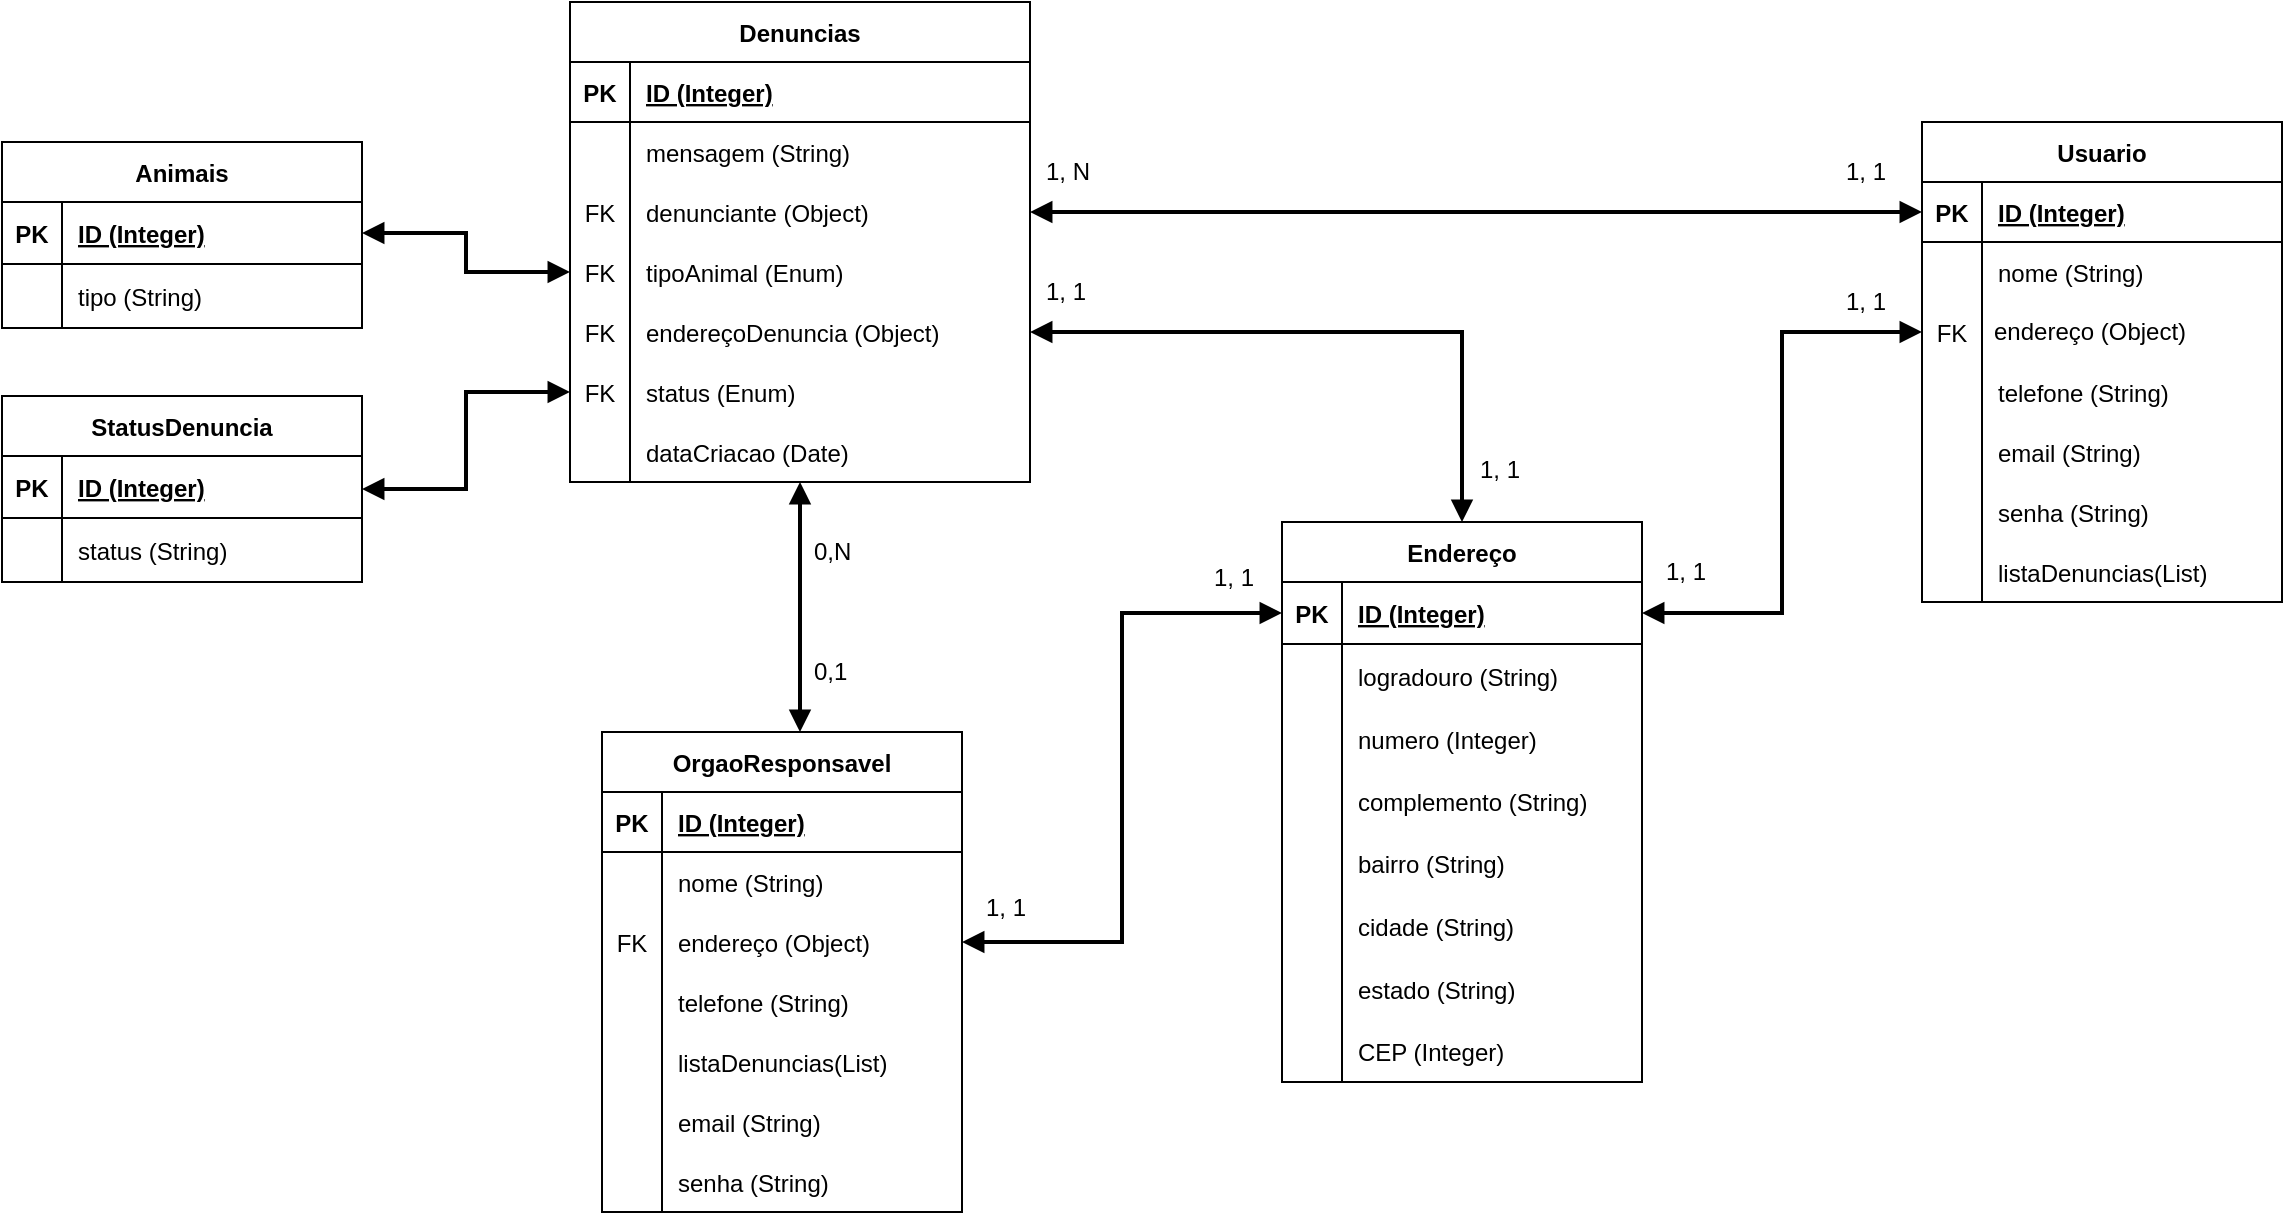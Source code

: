 <mxfile version="16.1.4" type="github">
  <diagram id="TsXn9Hv0aFUgr4kS93P1" name="Page-1">
    <mxGraphModel dx="1929" dy="621" grid="1" gridSize="10" guides="1" tooltips="1" connect="1" arrows="1" fold="1" page="1" pageScale="1" pageWidth="827" pageHeight="1169" math="0" shadow="0">
      <root>
        <mxCell id="0" />
        <mxCell id="1" parent="0" />
        <mxCell id="n1d80nuVyzLCu9cwNEAN-1" value="Denuncias" style="shape=table;startSize=30;container=1;collapsible=1;childLayout=tableLayout;fixedRows=1;rowLines=0;fontStyle=1;align=center;resizeLast=1;" vertex="1" parent="1">
          <mxGeometry x="94" y="100" width="230" height="240" as="geometry" />
        </mxCell>
        <mxCell id="n1d80nuVyzLCu9cwNEAN-2" value="" style="shape=partialRectangle;collapsible=0;dropTarget=0;pointerEvents=0;fillColor=none;top=0;left=0;bottom=1;right=0;points=[[0,0.5],[1,0.5]];portConstraint=eastwest;" vertex="1" parent="n1d80nuVyzLCu9cwNEAN-1">
          <mxGeometry y="30" width="230" height="30" as="geometry" />
        </mxCell>
        <mxCell id="n1d80nuVyzLCu9cwNEAN-3" value="PK" style="shape=partialRectangle;connectable=0;fillColor=none;top=0;left=0;bottom=0;right=0;fontStyle=1;overflow=hidden;" vertex="1" parent="n1d80nuVyzLCu9cwNEAN-2">
          <mxGeometry width="30" height="30" as="geometry">
            <mxRectangle width="30" height="30" as="alternateBounds" />
          </mxGeometry>
        </mxCell>
        <mxCell id="n1d80nuVyzLCu9cwNEAN-4" value="ID (Integer)" style="shape=partialRectangle;connectable=0;fillColor=none;top=0;left=0;bottom=0;right=0;align=left;spacingLeft=6;fontStyle=5;overflow=hidden;" vertex="1" parent="n1d80nuVyzLCu9cwNEAN-2">
          <mxGeometry x="30" width="200" height="30" as="geometry">
            <mxRectangle width="200" height="30" as="alternateBounds" />
          </mxGeometry>
        </mxCell>
        <mxCell id="n1d80nuVyzLCu9cwNEAN-5" value="" style="shape=partialRectangle;collapsible=0;dropTarget=0;pointerEvents=0;fillColor=none;top=0;left=0;bottom=0;right=0;points=[[0,0.5],[1,0.5]];portConstraint=eastwest;" vertex="1" parent="n1d80nuVyzLCu9cwNEAN-1">
          <mxGeometry y="60" width="230" height="30" as="geometry" />
        </mxCell>
        <mxCell id="n1d80nuVyzLCu9cwNEAN-6" value="" style="shape=partialRectangle;connectable=0;fillColor=none;top=0;left=0;bottom=0;right=0;editable=1;overflow=hidden;" vertex="1" parent="n1d80nuVyzLCu9cwNEAN-5">
          <mxGeometry width="30" height="30" as="geometry">
            <mxRectangle width="30" height="30" as="alternateBounds" />
          </mxGeometry>
        </mxCell>
        <mxCell id="n1d80nuVyzLCu9cwNEAN-7" value="mensagem (String)" style="shape=partialRectangle;connectable=0;fillColor=none;top=0;left=0;bottom=0;right=0;align=left;spacingLeft=6;overflow=hidden;" vertex="1" parent="n1d80nuVyzLCu9cwNEAN-5">
          <mxGeometry x="30" width="200" height="30" as="geometry">
            <mxRectangle width="200" height="30" as="alternateBounds" />
          </mxGeometry>
        </mxCell>
        <mxCell id="n1d80nuVyzLCu9cwNEAN-8" value="" style="shape=partialRectangle;collapsible=0;dropTarget=0;pointerEvents=0;fillColor=none;top=0;left=0;bottom=0;right=0;points=[[0,0.5],[1,0.5]];portConstraint=eastwest;" vertex="1" parent="n1d80nuVyzLCu9cwNEAN-1">
          <mxGeometry y="90" width="230" height="30" as="geometry" />
        </mxCell>
        <mxCell id="n1d80nuVyzLCu9cwNEAN-9" value="FK" style="shape=partialRectangle;connectable=0;fillColor=none;top=0;left=0;bottom=0;right=0;editable=1;overflow=hidden;" vertex="1" parent="n1d80nuVyzLCu9cwNEAN-8">
          <mxGeometry width="30" height="30" as="geometry">
            <mxRectangle width="30" height="30" as="alternateBounds" />
          </mxGeometry>
        </mxCell>
        <mxCell id="n1d80nuVyzLCu9cwNEAN-10" value="denunciante (Object)" style="shape=partialRectangle;connectable=0;fillColor=none;top=0;left=0;bottom=0;right=0;align=left;spacingLeft=6;overflow=hidden;" vertex="1" parent="n1d80nuVyzLCu9cwNEAN-8">
          <mxGeometry x="30" width="200" height="30" as="geometry">
            <mxRectangle width="200" height="30" as="alternateBounds" />
          </mxGeometry>
        </mxCell>
        <mxCell id="n1d80nuVyzLCu9cwNEAN-11" value="" style="shape=partialRectangle;collapsible=0;dropTarget=0;pointerEvents=0;fillColor=none;top=0;left=0;bottom=0;right=0;points=[[0,0.5],[1,0.5]];portConstraint=eastwest;" vertex="1" parent="n1d80nuVyzLCu9cwNEAN-1">
          <mxGeometry y="120" width="230" height="30" as="geometry" />
        </mxCell>
        <mxCell id="n1d80nuVyzLCu9cwNEAN-12" value="FK" style="shape=partialRectangle;connectable=0;fillColor=none;top=0;left=0;bottom=0;right=0;editable=1;overflow=hidden;" vertex="1" parent="n1d80nuVyzLCu9cwNEAN-11">
          <mxGeometry width="30" height="30" as="geometry">
            <mxRectangle width="30" height="30" as="alternateBounds" />
          </mxGeometry>
        </mxCell>
        <mxCell id="n1d80nuVyzLCu9cwNEAN-13" value="tipoAnimal (Enum)" style="shape=partialRectangle;connectable=0;fillColor=none;top=0;left=0;bottom=0;right=0;align=left;spacingLeft=6;overflow=hidden;" vertex="1" parent="n1d80nuVyzLCu9cwNEAN-11">
          <mxGeometry x="30" width="200" height="30" as="geometry">
            <mxRectangle width="200" height="30" as="alternateBounds" />
          </mxGeometry>
        </mxCell>
        <mxCell id="n1d80nuVyzLCu9cwNEAN-14" style="shape=partialRectangle;collapsible=0;dropTarget=0;pointerEvents=0;fillColor=none;top=0;left=0;bottom=0;right=0;points=[[0,0.5],[1,0.5]];portConstraint=eastwest;" vertex="1" parent="n1d80nuVyzLCu9cwNEAN-1">
          <mxGeometry y="150" width="230" height="30" as="geometry" />
        </mxCell>
        <mxCell id="n1d80nuVyzLCu9cwNEAN-15" value="FK" style="shape=partialRectangle;connectable=0;fillColor=none;top=0;left=0;bottom=0;right=0;editable=1;overflow=hidden;" vertex="1" parent="n1d80nuVyzLCu9cwNEAN-14">
          <mxGeometry width="30" height="30" as="geometry">
            <mxRectangle width="30" height="30" as="alternateBounds" />
          </mxGeometry>
        </mxCell>
        <mxCell id="n1d80nuVyzLCu9cwNEAN-16" value="endereçoDenuncia (Object)" style="shape=partialRectangle;connectable=0;fillColor=none;top=0;left=0;bottom=0;right=0;align=left;spacingLeft=6;overflow=hidden;" vertex="1" parent="n1d80nuVyzLCu9cwNEAN-14">
          <mxGeometry x="30" width="200" height="30" as="geometry">
            <mxRectangle width="200" height="30" as="alternateBounds" />
          </mxGeometry>
        </mxCell>
        <mxCell id="n1d80nuVyzLCu9cwNEAN-17" style="shape=partialRectangle;collapsible=0;dropTarget=0;pointerEvents=0;fillColor=none;top=0;left=0;bottom=0;right=0;points=[[0,0.5],[1,0.5]];portConstraint=eastwest;" vertex="1" parent="n1d80nuVyzLCu9cwNEAN-1">
          <mxGeometry y="180" width="230" height="30" as="geometry" />
        </mxCell>
        <mxCell id="n1d80nuVyzLCu9cwNEAN-18" value="FK" style="shape=partialRectangle;connectable=0;fillColor=none;top=0;left=0;bottom=0;right=0;editable=1;overflow=hidden;" vertex="1" parent="n1d80nuVyzLCu9cwNEAN-17">
          <mxGeometry width="30" height="30" as="geometry">
            <mxRectangle width="30" height="30" as="alternateBounds" />
          </mxGeometry>
        </mxCell>
        <mxCell id="n1d80nuVyzLCu9cwNEAN-19" value="status (Enum)" style="shape=partialRectangle;connectable=0;fillColor=none;top=0;left=0;bottom=0;right=0;align=left;spacingLeft=6;overflow=hidden;" vertex="1" parent="n1d80nuVyzLCu9cwNEAN-17">
          <mxGeometry x="30" width="200" height="30" as="geometry">
            <mxRectangle width="200" height="30" as="alternateBounds" />
          </mxGeometry>
        </mxCell>
        <mxCell id="n1d80nuVyzLCu9cwNEAN-20" style="shape=partialRectangle;collapsible=0;dropTarget=0;pointerEvents=0;fillColor=none;top=0;left=0;bottom=0;right=0;points=[[0,0.5],[1,0.5]];portConstraint=eastwest;" vertex="1" parent="n1d80nuVyzLCu9cwNEAN-1">
          <mxGeometry y="210" width="230" height="30" as="geometry" />
        </mxCell>
        <mxCell id="n1d80nuVyzLCu9cwNEAN-21" style="shape=partialRectangle;connectable=0;fillColor=none;top=0;left=0;bottom=0;right=0;editable=1;overflow=hidden;" vertex="1" parent="n1d80nuVyzLCu9cwNEAN-20">
          <mxGeometry width="30" height="30" as="geometry">
            <mxRectangle width="30" height="30" as="alternateBounds" />
          </mxGeometry>
        </mxCell>
        <mxCell id="n1d80nuVyzLCu9cwNEAN-22" value="dataCriacao (Date)" style="shape=partialRectangle;connectable=0;fillColor=none;top=0;left=0;bottom=0;right=0;align=left;spacingLeft=6;overflow=hidden;" vertex="1" parent="n1d80nuVyzLCu9cwNEAN-20">
          <mxGeometry x="30" width="200" height="30" as="geometry">
            <mxRectangle width="200" height="30" as="alternateBounds" />
          </mxGeometry>
        </mxCell>
        <mxCell id="n1d80nuVyzLCu9cwNEAN-23" value="Usuario" style="shape=table;startSize=30;container=1;collapsible=1;childLayout=tableLayout;fixedRows=1;rowLines=0;fontStyle=1;align=center;resizeLast=1;fillColor=none;right=1;resizeLastRow=1;" vertex="1" parent="1">
          <mxGeometry x="770" y="160" width="180" height="240" as="geometry" />
        </mxCell>
        <mxCell id="n1d80nuVyzLCu9cwNEAN-24" value="" style="shape=partialRectangle;collapsible=0;dropTarget=0;pointerEvents=0;fillColor=none;top=0;left=0;bottom=1;right=0;points=[[0,0.5],[1,0.5]];portConstraint=eastwest;" vertex="1" parent="n1d80nuVyzLCu9cwNEAN-23">
          <mxGeometry y="30" width="180" height="30" as="geometry" />
        </mxCell>
        <mxCell id="n1d80nuVyzLCu9cwNEAN-25" value="PK" style="shape=partialRectangle;connectable=0;fillColor=none;top=0;left=0;bottom=0;right=0;fontStyle=1;overflow=hidden;" vertex="1" parent="n1d80nuVyzLCu9cwNEAN-24">
          <mxGeometry width="30" height="30" as="geometry">
            <mxRectangle width="30" height="30" as="alternateBounds" />
          </mxGeometry>
        </mxCell>
        <mxCell id="n1d80nuVyzLCu9cwNEAN-26" value="ID (Integer)" style="shape=partialRectangle;connectable=0;fillColor=none;top=0;left=0;bottom=0;right=0;align=left;spacingLeft=6;fontStyle=5;overflow=hidden;" vertex="1" parent="n1d80nuVyzLCu9cwNEAN-24">
          <mxGeometry x="30" width="150" height="30" as="geometry">
            <mxRectangle width="150" height="30" as="alternateBounds" />
          </mxGeometry>
        </mxCell>
        <mxCell id="n1d80nuVyzLCu9cwNEAN-27" value="" style="shape=partialRectangle;collapsible=0;dropTarget=0;pointerEvents=0;fillColor=none;top=0;left=0;bottom=0;right=0;points=[[0,0.5],[1,0.5]];portConstraint=eastwest;" vertex="1" parent="n1d80nuVyzLCu9cwNEAN-23">
          <mxGeometry y="60" width="180" height="30" as="geometry" />
        </mxCell>
        <mxCell id="n1d80nuVyzLCu9cwNEAN-28" value="" style="shape=partialRectangle;connectable=0;fillColor=none;top=0;left=0;bottom=0;right=0;editable=1;overflow=hidden;" vertex="1" parent="n1d80nuVyzLCu9cwNEAN-27">
          <mxGeometry width="30" height="30" as="geometry">
            <mxRectangle width="30" height="30" as="alternateBounds" />
          </mxGeometry>
        </mxCell>
        <mxCell id="n1d80nuVyzLCu9cwNEAN-29" value="nome (String)" style="shape=partialRectangle;connectable=0;fillColor=none;top=0;left=0;bottom=0;right=0;align=left;spacingLeft=6;overflow=hidden;" vertex="1" parent="n1d80nuVyzLCu9cwNEAN-27">
          <mxGeometry x="30" width="150" height="30" as="geometry">
            <mxRectangle width="150" height="30" as="alternateBounds" />
          </mxGeometry>
        </mxCell>
        <mxCell id="n1d80nuVyzLCu9cwNEAN-30" value="" style="shape=partialRectangle;collapsible=0;dropTarget=0;pointerEvents=0;fillColor=none;top=0;left=0;bottom=0;right=0;points=[[0,0.5],[1,0.5]];portConstraint=eastwest;" vertex="1" parent="n1d80nuVyzLCu9cwNEAN-23">
          <mxGeometry y="90" width="180" height="30" as="geometry" />
        </mxCell>
        <mxCell id="n1d80nuVyzLCu9cwNEAN-31" value="FK" style="shape=partialRectangle;connectable=0;fillColor=none;top=0;left=0;bottom=0;right=0;editable=1;overflow=hidden;" vertex="1" parent="n1d80nuVyzLCu9cwNEAN-30">
          <mxGeometry width="30" height="30" as="geometry">
            <mxRectangle width="30" height="30" as="alternateBounds" />
          </mxGeometry>
        </mxCell>
        <mxCell id="n1d80nuVyzLCu9cwNEAN-32" value="endereço (Object)" style="shape=partialRectangle;connectable=0;fillColor=none;top=0;left=0;bottom=0;right=0;align=left;spacingLeft=6;overflow=hidden;autosize=0;resizeWidth=1;resizeHeight=1;spacing=0;whiteSpace=wrap;sketch=0;shadow=0;" vertex="1" parent="n1d80nuVyzLCu9cwNEAN-30">
          <mxGeometry x="30" width="150" height="30" as="geometry">
            <mxRectangle width="150" height="30" as="alternateBounds" />
          </mxGeometry>
        </mxCell>
        <mxCell id="n1d80nuVyzLCu9cwNEAN-33" value="" style="shape=partialRectangle;collapsible=0;dropTarget=0;pointerEvents=0;fillColor=none;top=0;left=0;bottom=0;right=0;points=[[0,0.5],[1,0.5]];portConstraint=eastwest;" vertex="1" parent="n1d80nuVyzLCu9cwNEAN-23">
          <mxGeometry y="120" width="180" height="30" as="geometry" />
        </mxCell>
        <mxCell id="n1d80nuVyzLCu9cwNEAN-34" value="" style="shape=partialRectangle;connectable=0;fillColor=none;top=0;left=0;bottom=0;right=0;editable=1;overflow=hidden;" vertex="1" parent="n1d80nuVyzLCu9cwNEAN-33">
          <mxGeometry width="30" height="30" as="geometry">
            <mxRectangle width="30" height="30" as="alternateBounds" />
          </mxGeometry>
        </mxCell>
        <mxCell id="n1d80nuVyzLCu9cwNEAN-35" value="telefone (String)" style="shape=partialRectangle;connectable=0;fillColor=none;top=0;left=0;bottom=0;right=0;align=left;spacingLeft=6;overflow=hidden;" vertex="1" parent="n1d80nuVyzLCu9cwNEAN-33">
          <mxGeometry x="30" width="150" height="30" as="geometry">
            <mxRectangle width="150" height="30" as="alternateBounds" />
          </mxGeometry>
        </mxCell>
        <mxCell id="n1d80nuVyzLCu9cwNEAN-36" style="shape=partialRectangle;collapsible=0;dropTarget=0;pointerEvents=0;fillColor=none;top=0;left=0;bottom=0;right=0;points=[[0,0.5],[1,0.5]];portConstraint=eastwest;" vertex="1" parent="n1d80nuVyzLCu9cwNEAN-23">
          <mxGeometry y="150" width="180" height="30" as="geometry" />
        </mxCell>
        <mxCell id="n1d80nuVyzLCu9cwNEAN-37" style="shape=partialRectangle;connectable=0;fillColor=none;top=0;left=0;bottom=0;right=0;editable=1;overflow=hidden;" vertex="1" parent="n1d80nuVyzLCu9cwNEAN-36">
          <mxGeometry width="30" height="30" as="geometry">
            <mxRectangle width="30" height="30" as="alternateBounds" />
          </mxGeometry>
        </mxCell>
        <mxCell id="n1d80nuVyzLCu9cwNEAN-38" value="email (String)" style="shape=partialRectangle;connectable=0;fillColor=none;top=0;left=0;bottom=0;right=0;align=left;spacingLeft=6;overflow=hidden;" vertex="1" parent="n1d80nuVyzLCu9cwNEAN-36">
          <mxGeometry x="30" width="150" height="30" as="geometry">
            <mxRectangle width="150" height="30" as="alternateBounds" />
          </mxGeometry>
        </mxCell>
        <mxCell id="n1d80nuVyzLCu9cwNEAN-39" style="shape=partialRectangle;collapsible=0;dropTarget=0;pointerEvents=0;fillColor=none;top=0;left=0;bottom=0;right=0;points=[[0,0.5],[1,0.5]];portConstraint=eastwest;" vertex="1" parent="n1d80nuVyzLCu9cwNEAN-23">
          <mxGeometry y="180" width="180" height="30" as="geometry" />
        </mxCell>
        <mxCell id="n1d80nuVyzLCu9cwNEAN-40" style="shape=partialRectangle;connectable=0;fillColor=none;top=0;left=0;bottom=0;right=0;editable=1;overflow=hidden;" vertex="1" parent="n1d80nuVyzLCu9cwNEAN-39">
          <mxGeometry width="30" height="30" as="geometry">
            <mxRectangle width="30" height="30" as="alternateBounds" />
          </mxGeometry>
        </mxCell>
        <mxCell id="n1d80nuVyzLCu9cwNEAN-41" value="senha (String)" style="shape=partialRectangle;connectable=0;fillColor=none;top=0;left=0;bottom=0;right=0;align=left;spacingLeft=6;overflow=hidden;" vertex="1" parent="n1d80nuVyzLCu9cwNEAN-39">
          <mxGeometry x="30" width="150" height="30" as="geometry">
            <mxRectangle width="150" height="30" as="alternateBounds" />
          </mxGeometry>
        </mxCell>
        <mxCell id="n1d80nuVyzLCu9cwNEAN-42" style="shape=partialRectangle;collapsible=0;dropTarget=0;pointerEvents=0;fillColor=none;top=0;left=0;bottom=0;right=0;points=[[0,0.5],[1,0.5]];portConstraint=eastwest;" vertex="1" parent="n1d80nuVyzLCu9cwNEAN-23">
          <mxGeometry y="210" width="180" height="30" as="geometry" />
        </mxCell>
        <mxCell id="n1d80nuVyzLCu9cwNEAN-43" style="shape=partialRectangle;connectable=0;fillColor=none;top=0;left=0;bottom=0;right=0;editable=1;overflow=hidden;" vertex="1" parent="n1d80nuVyzLCu9cwNEAN-42">
          <mxGeometry width="30" height="30" as="geometry">
            <mxRectangle width="30" height="30" as="alternateBounds" />
          </mxGeometry>
        </mxCell>
        <mxCell id="n1d80nuVyzLCu9cwNEAN-44" value="listaDenuncias(List)" style="shape=partialRectangle;connectable=0;fillColor=none;top=0;left=0;bottom=0;right=0;align=left;spacingLeft=6;overflow=hidden;" vertex="1" parent="n1d80nuVyzLCu9cwNEAN-42">
          <mxGeometry x="30" width="150" height="30" as="geometry">
            <mxRectangle width="150" height="30" as="alternateBounds" />
          </mxGeometry>
        </mxCell>
        <mxCell id="n1d80nuVyzLCu9cwNEAN-45" style="edgeStyle=orthogonalEdgeStyle;rounded=0;orthogonalLoop=1;jettySize=auto;html=1;entryX=0;entryY=0.5;entryDx=0;entryDy=0;startArrow=block;startFill=1;endArrow=block;endFill=1;strokeWidth=2;" edge="1" parent="1" source="n1d80nuVyzLCu9cwNEAN-8" target="n1d80nuVyzLCu9cwNEAN-24">
          <mxGeometry relative="1" as="geometry" />
        </mxCell>
        <mxCell id="n1d80nuVyzLCu9cwNEAN-46" style="edgeStyle=orthogonalEdgeStyle;rounded=0;orthogonalLoop=1;jettySize=auto;html=1;entryX=0.5;entryY=1;entryDx=0;entryDy=0;endArrow=block;endFill=1;startArrow=block;startFill=1;targetPerimeterSpacing=0;sourcePerimeterSpacing=0;jumpSize=6;noEdgeStyle=1;orthogonal=1;strokeWidth=2;" edge="1" parent="1" source="n1d80nuVyzLCu9cwNEAN-47" target="n1d80nuVyzLCu9cwNEAN-1">
          <mxGeometry relative="1" as="geometry" />
        </mxCell>
        <mxCell id="n1d80nuVyzLCu9cwNEAN-47" value="OrgaoResponsavel" style="shape=table;startSize=30;container=1;collapsible=1;childLayout=tableLayout;fixedRows=1;rowLines=0;fontStyle=1;align=center;resizeLast=1;" vertex="1" parent="1">
          <mxGeometry x="110" y="465" width="180" height="240" as="geometry" />
        </mxCell>
        <mxCell id="n1d80nuVyzLCu9cwNEAN-48" value="" style="shape=partialRectangle;collapsible=0;dropTarget=0;pointerEvents=0;fillColor=none;top=0;left=0;bottom=1;right=0;points=[[0,0.5],[1,0.5]];portConstraint=eastwest;" vertex="1" parent="n1d80nuVyzLCu9cwNEAN-47">
          <mxGeometry y="30" width="180" height="30" as="geometry" />
        </mxCell>
        <mxCell id="n1d80nuVyzLCu9cwNEAN-49" value="PK" style="shape=partialRectangle;connectable=0;fillColor=none;top=0;left=0;bottom=0;right=0;fontStyle=1;overflow=hidden;" vertex="1" parent="n1d80nuVyzLCu9cwNEAN-48">
          <mxGeometry width="30" height="30" as="geometry">
            <mxRectangle width="30" height="30" as="alternateBounds" />
          </mxGeometry>
        </mxCell>
        <mxCell id="n1d80nuVyzLCu9cwNEAN-50" value="ID (Integer)" style="shape=partialRectangle;connectable=0;fillColor=none;top=0;left=0;bottom=0;right=0;align=left;spacingLeft=6;fontStyle=5;overflow=hidden;" vertex="1" parent="n1d80nuVyzLCu9cwNEAN-48">
          <mxGeometry x="30" width="150" height="30" as="geometry">
            <mxRectangle width="150" height="30" as="alternateBounds" />
          </mxGeometry>
        </mxCell>
        <mxCell id="n1d80nuVyzLCu9cwNEAN-51" value="" style="shape=partialRectangle;collapsible=0;dropTarget=0;pointerEvents=0;fillColor=none;top=0;left=0;bottom=0;right=0;points=[[0,0.5],[1,0.5]];portConstraint=eastwest;" vertex="1" parent="n1d80nuVyzLCu9cwNEAN-47">
          <mxGeometry y="60" width="180" height="30" as="geometry" />
        </mxCell>
        <mxCell id="n1d80nuVyzLCu9cwNEAN-52" value="" style="shape=partialRectangle;connectable=0;fillColor=none;top=0;left=0;bottom=0;right=0;editable=1;overflow=hidden;" vertex="1" parent="n1d80nuVyzLCu9cwNEAN-51">
          <mxGeometry width="30" height="30" as="geometry">
            <mxRectangle width="30" height="30" as="alternateBounds" />
          </mxGeometry>
        </mxCell>
        <mxCell id="n1d80nuVyzLCu9cwNEAN-53" value="nome (String)" style="shape=partialRectangle;connectable=0;fillColor=none;top=0;left=0;bottom=0;right=0;align=left;spacingLeft=6;overflow=hidden;" vertex="1" parent="n1d80nuVyzLCu9cwNEAN-51">
          <mxGeometry x="30" width="150" height="30" as="geometry">
            <mxRectangle width="150" height="30" as="alternateBounds" />
          </mxGeometry>
        </mxCell>
        <mxCell id="n1d80nuVyzLCu9cwNEAN-54" value="" style="shape=partialRectangle;collapsible=0;dropTarget=0;pointerEvents=0;fillColor=none;top=0;left=0;bottom=0;right=0;points=[[0,0.5],[1,0.5]];portConstraint=eastwest;" vertex="1" parent="n1d80nuVyzLCu9cwNEAN-47">
          <mxGeometry y="90" width="180" height="30" as="geometry" />
        </mxCell>
        <mxCell id="n1d80nuVyzLCu9cwNEAN-55" value="FK" style="shape=partialRectangle;connectable=0;fillColor=none;top=0;left=0;bottom=0;right=0;editable=1;overflow=hidden;" vertex="1" parent="n1d80nuVyzLCu9cwNEAN-54">
          <mxGeometry width="30" height="30" as="geometry">
            <mxRectangle width="30" height="30" as="alternateBounds" />
          </mxGeometry>
        </mxCell>
        <mxCell id="n1d80nuVyzLCu9cwNEAN-56" value="endereço (Object)" style="shape=partialRectangle;connectable=0;fillColor=none;top=0;left=0;bottom=0;right=0;align=left;spacingLeft=6;overflow=hidden;" vertex="1" parent="n1d80nuVyzLCu9cwNEAN-54">
          <mxGeometry x="30" width="150" height="30" as="geometry">
            <mxRectangle width="150" height="30" as="alternateBounds" />
          </mxGeometry>
        </mxCell>
        <mxCell id="n1d80nuVyzLCu9cwNEAN-57" value="" style="shape=partialRectangle;collapsible=0;dropTarget=0;pointerEvents=0;fillColor=none;top=0;left=0;bottom=0;right=0;points=[[0,0.5],[1,0.5]];portConstraint=eastwest;" vertex="1" parent="n1d80nuVyzLCu9cwNEAN-47">
          <mxGeometry y="120" width="180" height="30" as="geometry" />
        </mxCell>
        <mxCell id="n1d80nuVyzLCu9cwNEAN-58" value="" style="shape=partialRectangle;connectable=0;fillColor=none;top=0;left=0;bottom=0;right=0;editable=1;overflow=hidden;" vertex="1" parent="n1d80nuVyzLCu9cwNEAN-57">
          <mxGeometry width="30" height="30" as="geometry">
            <mxRectangle width="30" height="30" as="alternateBounds" />
          </mxGeometry>
        </mxCell>
        <mxCell id="n1d80nuVyzLCu9cwNEAN-59" value="telefone (String)" style="shape=partialRectangle;connectable=0;fillColor=none;top=0;left=0;bottom=0;right=0;align=left;spacingLeft=6;overflow=hidden;" vertex="1" parent="n1d80nuVyzLCu9cwNEAN-57">
          <mxGeometry x="30" width="150" height="30" as="geometry">
            <mxRectangle width="150" height="30" as="alternateBounds" />
          </mxGeometry>
        </mxCell>
        <mxCell id="n1d80nuVyzLCu9cwNEAN-60" style="shape=partialRectangle;collapsible=0;dropTarget=0;pointerEvents=0;fillColor=none;top=0;left=0;bottom=0;right=0;points=[[0,0.5],[1,0.5]];portConstraint=eastwest;" vertex="1" parent="n1d80nuVyzLCu9cwNEAN-47">
          <mxGeometry y="150" width="180" height="30" as="geometry" />
        </mxCell>
        <mxCell id="n1d80nuVyzLCu9cwNEAN-61" style="shape=partialRectangle;connectable=0;fillColor=none;top=0;left=0;bottom=0;right=0;editable=1;overflow=hidden;" vertex="1" parent="n1d80nuVyzLCu9cwNEAN-60">
          <mxGeometry width="30" height="30" as="geometry">
            <mxRectangle width="30" height="30" as="alternateBounds" />
          </mxGeometry>
        </mxCell>
        <mxCell id="n1d80nuVyzLCu9cwNEAN-62" value="listaDenuncias(List)" style="shape=partialRectangle;connectable=0;fillColor=none;top=0;left=0;bottom=0;right=0;align=left;spacingLeft=6;overflow=hidden;" vertex="1" parent="n1d80nuVyzLCu9cwNEAN-60">
          <mxGeometry x="30" width="150" height="30" as="geometry">
            <mxRectangle width="150" height="30" as="alternateBounds" />
          </mxGeometry>
        </mxCell>
        <mxCell id="n1d80nuVyzLCu9cwNEAN-63" style="shape=partialRectangle;collapsible=0;dropTarget=0;pointerEvents=0;fillColor=none;top=0;left=0;bottom=0;right=0;points=[[0,0.5],[1,0.5]];portConstraint=eastwest;" vertex="1" parent="n1d80nuVyzLCu9cwNEAN-47">
          <mxGeometry y="180" width="180" height="30" as="geometry" />
        </mxCell>
        <mxCell id="n1d80nuVyzLCu9cwNEAN-64" style="shape=partialRectangle;connectable=0;fillColor=none;top=0;left=0;bottom=0;right=0;editable=1;overflow=hidden;" vertex="1" parent="n1d80nuVyzLCu9cwNEAN-63">
          <mxGeometry width="30" height="30" as="geometry">
            <mxRectangle width="30" height="30" as="alternateBounds" />
          </mxGeometry>
        </mxCell>
        <mxCell id="n1d80nuVyzLCu9cwNEAN-65" value="email (String)" style="shape=partialRectangle;connectable=0;fillColor=none;top=0;left=0;bottom=0;right=0;align=left;spacingLeft=6;overflow=hidden;" vertex="1" parent="n1d80nuVyzLCu9cwNEAN-63">
          <mxGeometry x="30" width="150" height="30" as="geometry">
            <mxRectangle width="150" height="30" as="alternateBounds" />
          </mxGeometry>
        </mxCell>
        <mxCell id="n1d80nuVyzLCu9cwNEAN-66" style="shape=partialRectangle;collapsible=0;dropTarget=0;pointerEvents=0;fillColor=none;top=0;left=0;bottom=0;right=0;points=[[0,0.5],[1,0.5]];portConstraint=eastwest;" vertex="1" parent="n1d80nuVyzLCu9cwNEAN-47">
          <mxGeometry y="210" width="180" height="30" as="geometry" />
        </mxCell>
        <mxCell id="n1d80nuVyzLCu9cwNEAN-67" style="shape=partialRectangle;connectable=0;fillColor=none;top=0;left=0;bottom=0;right=0;editable=1;overflow=hidden;" vertex="1" parent="n1d80nuVyzLCu9cwNEAN-66">
          <mxGeometry width="30" height="30" as="geometry">
            <mxRectangle width="30" height="30" as="alternateBounds" />
          </mxGeometry>
        </mxCell>
        <mxCell id="n1d80nuVyzLCu9cwNEAN-68" value="senha (String)" style="shape=partialRectangle;connectable=0;fillColor=none;top=0;left=0;bottom=0;right=0;align=left;spacingLeft=6;overflow=hidden;" vertex="1" parent="n1d80nuVyzLCu9cwNEAN-66">
          <mxGeometry x="30" width="150" height="30" as="geometry">
            <mxRectangle width="150" height="30" as="alternateBounds" />
          </mxGeometry>
        </mxCell>
        <mxCell id="n1d80nuVyzLCu9cwNEAN-69" value="0,N" style="text;html=1;strokeColor=none;fillColor=none;align=left;verticalAlign=middle;whiteSpace=wrap;rounded=0;sketch=0;" vertex="1" parent="1">
          <mxGeometry x="214" y="360" width="26" height="30" as="geometry" />
        </mxCell>
        <mxCell id="n1d80nuVyzLCu9cwNEAN-70" value="0,1" style="text;html=1;strokeColor=none;fillColor=none;align=left;verticalAlign=middle;whiteSpace=wrap;rounded=0;sketch=0;" vertex="1" parent="1">
          <mxGeometry x="214" y="420" width="26" height="30" as="geometry" />
        </mxCell>
        <mxCell id="n1d80nuVyzLCu9cwNEAN-71" value="1, N" style="text;html=1;strokeColor=none;fillColor=none;align=left;verticalAlign=middle;whiteSpace=wrap;rounded=0;sketch=0;" vertex="1" parent="1">
          <mxGeometry x="330" y="170" width="30" height="30" as="geometry" />
        </mxCell>
        <mxCell id="n1d80nuVyzLCu9cwNEAN-72" value="1, 1" style="text;html=1;strokeColor=none;fillColor=none;align=left;verticalAlign=middle;whiteSpace=wrap;rounded=0;sketch=0;" vertex="1" parent="1">
          <mxGeometry x="730" y="170" width="30" height="30" as="geometry" />
        </mxCell>
        <mxCell id="n1d80nuVyzLCu9cwNEAN-73" value="Endereço" style="shape=table;startSize=30;container=1;collapsible=1;childLayout=tableLayout;fixedRows=1;rowLines=0;fontStyle=1;align=center;resizeLast=1;" vertex="1" parent="1">
          <mxGeometry x="450" y="360" width="180" height="280" as="geometry" />
        </mxCell>
        <mxCell id="n1d80nuVyzLCu9cwNEAN-74" value="" style="shape=partialRectangle;collapsible=0;dropTarget=0;pointerEvents=0;fillColor=none;top=0;left=0;bottom=1;right=0;points=[[0,0.5],[1,0.5]];portConstraint=eastwest;" vertex="1" parent="n1d80nuVyzLCu9cwNEAN-73">
          <mxGeometry y="30" width="180" height="31" as="geometry" />
        </mxCell>
        <mxCell id="n1d80nuVyzLCu9cwNEAN-75" value="PK" style="shape=partialRectangle;connectable=0;fillColor=none;top=0;left=0;bottom=0;right=0;fontStyle=1;overflow=hidden;" vertex="1" parent="n1d80nuVyzLCu9cwNEAN-74">
          <mxGeometry width="30" height="31" as="geometry">
            <mxRectangle width="30" height="31" as="alternateBounds" />
          </mxGeometry>
        </mxCell>
        <mxCell id="n1d80nuVyzLCu9cwNEAN-76" value="ID (Integer)" style="shape=partialRectangle;connectable=0;fillColor=none;top=0;left=0;bottom=0;right=0;align=left;spacingLeft=6;fontStyle=5;overflow=hidden;" vertex="1" parent="n1d80nuVyzLCu9cwNEAN-74">
          <mxGeometry x="30" width="150" height="31" as="geometry">
            <mxRectangle width="150" height="31" as="alternateBounds" />
          </mxGeometry>
        </mxCell>
        <mxCell id="n1d80nuVyzLCu9cwNEAN-77" value="" style="shape=partialRectangle;collapsible=0;dropTarget=0;pointerEvents=0;fillColor=none;top=0;left=0;bottom=0;right=0;points=[[0,0.5],[1,0.5]];portConstraint=eastwest;" vertex="1" parent="n1d80nuVyzLCu9cwNEAN-73">
          <mxGeometry y="61" width="180" height="32" as="geometry" />
        </mxCell>
        <mxCell id="n1d80nuVyzLCu9cwNEAN-78" value="" style="shape=partialRectangle;connectable=0;fillColor=none;top=0;left=0;bottom=0;right=0;editable=1;overflow=hidden;" vertex="1" parent="n1d80nuVyzLCu9cwNEAN-77">
          <mxGeometry width="30" height="32" as="geometry">
            <mxRectangle width="30" height="32" as="alternateBounds" />
          </mxGeometry>
        </mxCell>
        <mxCell id="n1d80nuVyzLCu9cwNEAN-79" value="logradouro (String)" style="shape=partialRectangle;connectable=0;fillColor=none;top=0;left=0;bottom=0;right=0;align=left;spacingLeft=6;overflow=hidden;" vertex="1" parent="n1d80nuVyzLCu9cwNEAN-77">
          <mxGeometry x="30" width="150" height="32" as="geometry">
            <mxRectangle width="150" height="32" as="alternateBounds" />
          </mxGeometry>
        </mxCell>
        <mxCell id="n1d80nuVyzLCu9cwNEAN-80" value="" style="shape=partialRectangle;collapsible=0;dropTarget=0;pointerEvents=0;fillColor=none;top=0;left=0;bottom=0;right=0;points=[[0,0.5],[1,0.5]];portConstraint=eastwest;" vertex="1" parent="n1d80nuVyzLCu9cwNEAN-73">
          <mxGeometry y="93" width="180" height="31" as="geometry" />
        </mxCell>
        <mxCell id="n1d80nuVyzLCu9cwNEAN-81" value="" style="shape=partialRectangle;connectable=0;fillColor=none;top=0;left=0;bottom=0;right=0;editable=1;overflow=hidden;" vertex="1" parent="n1d80nuVyzLCu9cwNEAN-80">
          <mxGeometry width="30" height="31" as="geometry">
            <mxRectangle width="30" height="31" as="alternateBounds" />
          </mxGeometry>
        </mxCell>
        <mxCell id="n1d80nuVyzLCu9cwNEAN-82" value="numero (Integer)" style="shape=partialRectangle;connectable=0;fillColor=none;top=0;left=0;bottom=0;right=0;align=left;spacingLeft=6;overflow=hidden;" vertex="1" parent="n1d80nuVyzLCu9cwNEAN-80">
          <mxGeometry x="30" width="150" height="31" as="geometry">
            <mxRectangle width="150" height="31" as="alternateBounds" />
          </mxGeometry>
        </mxCell>
        <mxCell id="n1d80nuVyzLCu9cwNEAN-83" value="" style="shape=partialRectangle;collapsible=0;dropTarget=0;pointerEvents=0;fillColor=none;top=0;left=0;bottom=0;right=0;points=[[0,0.5],[1,0.5]];portConstraint=eastwest;" vertex="1" parent="n1d80nuVyzLCu9cwNEAN-73">
          <mxGeometry y="124" width="180" height="31" as="geometry" />
        </mxCell>
        <mxCell id="n1d80nuVyzLCu9cwNEAN-84" value="" style="shape=partialRectangle;connectable=0;fillColor=none;top=0;left=0;bottom=0;right=0;editable=1;overflow=hidden;" vertex="1" parent="n1d80nuVyzLCu9cwNEAN-83">
          <mxGeometry width="30" height="31" as="geometry">
            <mxRectangle width="30" height="31" as="alternateBounds" />
          </mxGeometry>
        </mxCell>
        <mxCell id="n1d80nuVyzLCu9cwNEAN-85" value="complemento (String)" style="shape=partialRectangle;connectable=0;fillColor=none;top=0;left=0;bottom=0;right=0;align=left;spacingLeft=6;overflow=hidden;" vertex="1" parent="n1d80nuVyzLCu9cwNEAN-83">
          <mxGeometry x="30" width="150" height="31" as="geometry">
            <mxRectangle width="150" height="31" as="alternateBounds" />
          </mxGeometry>
        </mxCell>
        <mxCell id="n1d80nuVyzLCu9cwNEAN-86" style="shape=partialRectangle;collapsible=0;dropTarget=0;pointerEvents=0;fillColor=none;top=0;left=0;bottom=0;right=0;points=[[0,0.5],[1,0.5]];portConstraint=eastwest;" vertex="1" parent="n1d80nuVyzLCu9cwNEAN-73">
          <mxGeometry y="155" width="180" height="31" as="geometry" />
        </mxCell>
        <mxCell id="n1d80nuVyzLCu9cwNEAN-87" style="shape=partialRectangle;connectable=0;fillColor=none;top=0;left=0;bottom=0;right=0;editable=1;overflow=hidden;" vertex="1" parent="n1d80nuVyzLCu9cwNEAN-86">
          <mxGeometry width="30" height="31" as="geometry">
            <mxRectangle width="30" height="31" as="alternateBounds" />
          </mxGeometry>
        </mxCell>
        <mxCell id="n1d80nuVyzLCu9cwNEAN-88" value="bairro (String)" style="shape=partialRectangle;connectable=0;fillColor=none;top=0;left=0;bottom=0;right=0;align=left;spacingLeft=6;overflow=hidden;" vertex="1" parent="n1d80nuVyzLCu9cwNEAN-86">
          <mxGeometry x="30" width="150" height="31" as="geometry">
            <mxRectangle width="150" height="31" as="alternateBounds" />
          </mxGeometry>
        </mxCell>
        <mxCell id="n1d80nuVyzLCu9cwNEAN-89" style="shape=partialRectangle;collapsible=0;dropTarget=0;pointerEvents=0;fillColor=none;top=0;left=0;bottom=0;right=0;points=[[0,0.5],[1,0.5]];portConstraint=eastwest;" vertex="1" parent="n1d80nuVyzLCu9cwNEAN-73">
          <mxGeometry y="186" width="180" height="32" as="geometry" />
        </mxCell>
        <mxCell id="n1d80nuVyzLCu9cwNEAN-90" style="shape=partialRectangle;connectable=0;fillColor=none;top=0;left=0;bottom=0;right=0;editable=1;overflow=hidden;" vertex="1" parent="n1d80nuVyzLCu9cwNEAN-89">
          <mxGeometry width="30" height="32" as="geometry">
            <mxRectangle width="30" height="32" as="alternateBounds" />
          </mxGeometry>
        </mxCell>
        <mxCell id="n1d80nuVyzLCu9cwNEAN-91" value="cidade (String)" style="shape=partialRectangle;connectable=0;fillColor=none;top=0;left=0;bottom=0;right=0;align=left;spacingLeft=6;overflow=hidden;" vertex="1" parent="n1d80nuVyzLCu9cwNEAN-89">
          <mxGeometry x="30" width="150" height="32" as="geometry">
            <mxRectangle width="150" height="32" as="alternateBounds" />
          </mxGeometry>
        </mxCell>
        <mxCell id="n1d80nuVyzLCu9cwNEAN-92" style="shape=partialRectangle;collapsible=0;dropTarget=0;pointerEvents=0;fillColor=none;top=0;left=0;bottom=0;right=0;points=[[0,0.5],[1,0.5]];portConstraint=eastwest;" vertex="1" parent="n1d80nuVyzLCu9cwNEAN-73">
          <mxGeometry y="218" width="180" height="31" as="geometry" />
        </mxCell>
        <mxCell id="n1d80nuVyzLCu9cwNEAN-93" style="shape=partialRectangle;connectable=0;fillColor=none;top=0;left=0;bottom=0;right=0;editable=1;overflow=hidden;" vertex="1" parent="n1d80nuVyzLCu9cwNEAN-92">
          <mxGeometry width="30" height="31" as="geometry">
            <mxRectangle width="30" height="31" as="alternateBounds" />
          </mxGeometry>
        </mxCell>
        <mxCell id="n1d80nuVyzLCu9cwNEAN-94" value="estado (String)" style="shape=partialRectangle;connectable=0;fillColor=none;top=0;left=0;bottom=0;right=0;align=left;spacingLeft=6;overflow=hidden;" vertex="1" parent="n1d80nuVyzLCu9cwNEAN-92">
          <mxGeometry x="30" width="150" height="31" as="geometry">
            <mxRectangle width="150" height="31" as="alternateBounds" />
          </mxGeometry>
        </mxCell>
        <mxCell id="n1d80nuVyzLCu9cwNEAN-95" style="shape=partialRectangle;collapsible=0;dropTarget=0;pointerEvents=0;fillColor=none;top=0;left=0;bottom=0;right=0;points=[[0,0.5],[1,0.5]];portConstraint=eastwest;" vertex="1" parent="n1d80nuVyzLCu9cwNEAN-73">
          <mxGeometry y="249" width="180" height="31" as="geometry" />
        </mxCell>
        <mxCell id="n1d80nuVyzLCu9cwNEAN-96" style="shape=partialRectangle;connectable=0;fillColor=none;top=0;left=0;bottom=0;right=0;editable=1;overflow=hidden;" vertex="1" parent="n1d80nuVyzLCu9cwNEAN-95">
          <mxGeometry width="30" height="31" as="geometry">
            <mxRectangle width="30" height="31" as="alternateBounds" />
          </mxGeometry>
        </mxCell>
        <mxCell id="n1d80nuVyzLCu9cwNEAN-97" value="CEP (Integer)" style="shape=partialRectangle;connectable=0;fillColor=none;top=0;left=0;bottom=0;right=0;align=left;spacingLeft=6;overflow=hidden;" vertex="1" parent="n1d80nuVyzLCu9cwNEAN-95">
          <mxGeometry x="30" width="150" height="31" as="geometry">
            <mxRectangle width="150" height="31" as="alternateBounds" />
          </mxGeometry>
        </mxCell>
        <mxCell id="n1d80nuVyzLCu9cwNEAN-98" value="Animais" style="shape=table;startSize=30;container=1;collapsible=1;childLayout=tableLayout;fixedRows=1;rowLines=0;fontStyle=1;align=center;resizeLast=1;" vertex="1" parent="1">
          <mxGeometry x="-190" y="170" width="180" height="93" as="geometry" />
        </mxCell>
        <mxCell id="n1d80nuVyzLCu9cwNEAN-99" value="" style="shape=partialRectangle;collapsible=0;dropTarget=0;pointerEvents=0;fillColor=none;top=0;left=0;bottom=1;right=0;points=[[0,0.5],[1,0.5]];portConstraint=eastwest;" vertex="1" parent="n1d80nuVyzLCu9cwNEAN-98">
          <mxGeometry y="30" width="180" height="31" as="geometry" />
        </mxCell>
        <mxCell id="n1d80nuVyzLCu9cwNEAN-100" value="PK" style="shape=partialRectangle;connectable=0;fillColor=none;top=0;left=0;bottom=0;right=0;fontStyle=1;overflow=hidden;" vertex="1" parent="n1d80nuVyzLCu9cwNEAN-99">
          <mxGeometry width="30" height="31" as="geometry">
            <mxRectangle width="30" height="31" as="alternateBounds" />
          </mxGeometry>
        </mxCell>
        <mxCell id="n1d80nuVyzLCu9cwNEAN-101" value="ID (Integer)" style="shape=partialRectangle;connectable=0;fillColor=none;top=0;left=0;bottom=0;right=0;align=left;spacingLeft=6;fontStyle=5;overflow=hidden;" vertex="1" parent="n1d80nuVyzLCu9cwNEAN-99">
          <mxGeometry x="30" width="150" height="31" as="geometry">
            <mxRectangle width="150" height="31" as="alternateBounds" />
          </mxGeometry>
        </mxCell>
        <mxCell id="n1d80nuVyzLCu9cwNEAN-102" value="" style="shape=partialRectangle;collapsible=0;dropTarget=0;pointerEvents=0;fillColor=none;top=0;left=0;bottom=0;right=0;points=[[0,0.5],[1,0.5]];portConstraint=eastwest;" vertex="1" parent="n1d80nuVyzLCu9cwNEAN-98">
          <mxGeometry y="61" width="180" height="32" as="geometry" />
        </mxCell>
        <mxCell id="n1d80nuVyzLCu9cwNEAN-103" value="" style="shape=partialRectangle;connectable=0;fillColor=none;top=0;left=0;bottom=0;right=0;editable=1;overflow=hidden;" vertex="1" parent="n1d80nuVyzLCu9cwNEAN-102">
          <mxGeometry width="30" height="32" as="geometry">
            <mxRectangle width="30" height="32" as="alternateBounds" />
          </mxGeometry>
        </mxCell>
        <mxCell id="n1d80nuVyzLCu9cwNEAN-104" value="tipo (String)" style="shape=partialRectangle;connectable=0;fillColor=none;top=0;left=0;bottom=0;right=0;align=left;spacingLeft=6;overflow=hidden;" vertex="1" parent="n1d80nuVyzLCu9cwNEAN-102">
          <mxGeometry x="30" width="150" height="32" as="geometry">
            <mxRectangle width="150" height="32" as="alternateBounds" />
          </mxGeometry>
        </mxCell>
        <mxCell id="n1d80nuVyzLCu9cwNEAN-123" value="StatusDenuncia" style="shape=table;startSize=30;container=1;collapsible=1;childLayout=tableLayout;fixedRows=1;rowLines=0;fontStyle=1;align=center;resizeLast=1;" vertex="1" parent="1">
          <mxGeometry x="-190" y="297" width="180" height="93" as="geometry" />
        </mxCell>
        <mxCell id="n1d80nuVyzLCu9cwNEAN-124" value="" style="shape=partialRectangle;collapsible=0;dropTarget=0;pointerEvents=0;fillColor=none;top=0;left=0;bottom=1;right=0;points=[[0,0.5],[1,0.5]];portConstraint=eastwest;" vertex="1" parent="n1d80nuVyzLCu9cwNEAN-123">
          <mxGeometry y="30" width="180" height="31" as="geometry" />
        </mxCell>
        <mxCell id="n1d80nuVyzLCu9cwNEAN-125" value="PK" style="shape=partialRectangle;connectable=0;fillColor=none;top=0;left=0;bottom=0;right=0;fontStyle=1;overflow=hidden;" vertex="1" parent="n1d80nuVyzLCu9cwNEAN-124">
          <mxGeometry width="30" height="31" as="geometry">
            <mxRectangle width="30" height="31" as="alternateBounds" />
          </mxGeometry>
        </mxCell>
        <mxCell id="n1d80nuVyzLCu9cwNEAN-126" value="ID (Integer)" style="shape=partialRectangle;connectable=0;fillColor=none;top=0;left=0;bottom=0;right=0;align=left;spacingLeft=6;fontStyle=5;overflow=hidden;" vertex="1" parent="n1d80nuVyzLCu9cwNEAN-124">
          <mxGeometry x="30" width="150" height="31" as="geometry">
            <mxRectangle width="150" height="31" as="alternateBounds" />
          </mxGeometry>
        </mxCell>
        <mxCell id="n1d80nuVyzLCu9cwNEAN-127" value="" style="shape=partialRectangle;collapsible=0;dropTarget=0;pointerEvents=0;fillColor=none;top=0;left=0;bottom=0;right=0;points=[[0,0.5],[1,0.5]];portConstraint=eastwest;" vertex="1" parent="n1d80nuVyzLCu9cwNEAN-123">
          <mxGeometry y="61" width="180" height="32" as="geometry" />
        </mxCell>
        <mxCell id="n1d80nuVyzLCu9cwNEAN-128" value="" style="shape=partialRectangle;connectable=0;fillColor=none;top=0;left=0;bottom=0;right=0;editable=1;overflow=hidden;" vertex="1" parent="n1d80nuVyzLCu9cwNEAN-127">
          <mxGeometry width="30" height="32" as="geometry">
            <mxRectangle width="30" height="32" as="alternateBounds" />
          </mxGeometry>
        </mxCell>
        <mxCell id="n1d80nuVyzLCu9cwNEAN-129" value="status (String)" style="shape=partialRectangle;connectable=0;fillColor=none;top=0;left=0;bottom=0;right=0;align=left;spacingLeft=6;overflow=hidden;" vertex="1" parent="n1d80nuVyzLCu9cwNEAN-127">
          <mxGeometry x="30" width="150" height="32" as="geometry">
            <mxRectangle width="150" height="32" as="alternateBounds" />
          </mxGeometry>
        </mxCell>
        <mxCell id="n1d80nuVyzLCu9cwNEAN-131" style="edgeStyle=orthogonalEdgeStyle;rounded=0;orthogonalLoop=1;jettySize=auto;html=1;entryX=1;entryY=0.5;entryDx=0;entryDy=0;startArrow=block;startFill=1;endArrow=block;endFill=1;strokeWidth=2;" edge="1" parent="1" source="n1d80nuVyzLCu9cwNEAN-11" target="n1d80nuVyzLCu9cwNEAN-99">
          <mxGeometry relative="1" as="geometry" />
        </mxCell>
        <mxCell id="n1d80nuVyzLCu9cwNEAN-132" style="edgeStyle=orthogonalEdgeStyle;rounded=0;orthogonalLoop=1;jettySize=auto;html=1;exitX=0;exitY=0.5;exitDx=0;exitDy=0;entryX=1;entryY=0.5;entryDx=0;entryDy=0;startArrow=block;startFill=1;endArrow=block;endFill=1;strokeWidth=2;" edge="1" parent="1" source="n1d80nuVyzLCu9cwNEAN-17" target="n1d80nuVyzLCu9cwNEAN-123">
          <mxGeometry relative="1" as="geometry" />
        </mxCell>
        <mxCell id="n1d80nuVyzLCu9cwNEAN-133" style="edgeStyle=orthogonalEdgeStyle;rounded=0;orthogonalLoop=1;jettySize=auto;html=1;entryX=1;entryY=0.5;entryDx=0;entryDy=0;startArrow=block;startFill=1;endArrow=block;endFill=1;strokeWidth=2;" edge="1" parent="1" source="n1d80nuVyzLCu9cwNEAN-30" target="n1d80nuVyzLCu9cwNEAN-74">
          <mxGeometry relative="1" as="geometry" />
        </mxCell>
        <mxCell id="n1d80nuVyzLCu9cwNEAN-134" style="edgeStyle=orthogonalEdgeStyle;rounded=0;orthogonalLoop=1;jettySize=auto;html=1;entryX=0.5;entryY=0;entryDx=0;entryDy=0;startArrow=block;startFill=1;endArrow=block;endFill=1;strokeWidth=2;" edge="1" parent="1" source="n1d80nuVyzLCu9cwNEAN-14" target="n1d80nuVyzLCu9cwNEAN-73">
          <mxGeometry relative="1" as="geometry" />
        </mxCell>
        <mxCell id="n1d80nuVyzLCu9cwNEAN-135" style="edgeStyle=orthogonalEdgeStyle;rounded=0;orthogonalLoop=1;jettySize=auto;html=1;entryX=0;entryY=0.5;entryDx=0;entryDy=0;startArrow=block;startFill=1;endArrow=block;endFill=1;strokeWidth=2;" edge="1" parent="1" source="n1d80nuVyzLCu9cwNEAN-54" target="n1d80nuVyzLCu9cwNEAN-74">
          <mxGeometry relative="1" as="geometry" />
        </mxCell>
        <mxCell id="n1d80nuVyzLCu9cwNEAN-138" value="1, 1" style="text;html=1;strokeColor=none;fillColor=none;align=left;verticalAlign=middle;whiteSpace=wrap;rounded=0;sketch=0;" vertex="1" parent="1">
          <mxGeometry x="730" y="235" width="30" height="30" as="geometry" />
        </mxCell>
        <mxCell id="n1d80nuVyzLCu9cwNEAN-139" value="1, 1" style="text;html=1;strokeColor=none;fillColor=none;align=left;verticalAlign=middle;whiteSpace=wrap;rounded=0;sketch=0;" vertex="1" parent="1">
          <mxGeometry x="640" y="370" width="30" height="30" as="geometry" />
        </mxCell>
        <mxCell id="n1d80nuVyzLCu9cwNEAN-140" value="1, 1" style="text;html=1;strokeColor=none;fillColor=none;align=left;verticalAlign=middle;whiteSpace=wrap;rounded=0;sketch=0;" vertex="1" parent="1">
          <mxGeometry x="547" y="319" width="30" height="30" as="geometry" />
        </mxCell>
        <mxCell id="n1d80nuVyzLCu9cwNEAN-141" value="1, 1" style="text;html=1;strokeColor=none;fillColor=none;align=left;verticalAlign=middle;whiteSpace=wrap;rounded=0;sketch=0;" vertex="1" parent="1">
          <mxGeometry x="330" y="230" width="30" height="30" as="geometry" />
        </mxCell>
        <mxCell id="n1d80nuVyzLCu9cwNEAN-142" value="1, 1" style="text;html=1;strokeColor=none;fillColor=none;align=left;verticalAlign=middle;whiteSpace=wrap;rounded=0;sketch=0;" vertex="1" parent="1">
          <mxGeometry x="414" y="373" width="30" height="30" as="geometry" />
        </mxCell>
        <mxCell id="n1d80nuVyzLCu9cwNEAN-143" value="1, 1" style="text;html=1;strokeColor=none;fillColor=none;align=left;verticalAlign=middle;whiteSpace=wrap;rounded=0;sketch=0;" vertex="1" parent="1">
          <mxGeometry x="300" y="538" width="30" height="30" as="geometry" />
        </mxCell>
      </root>
    </mxGraphModel>
  </diagram>
</mxfile>
